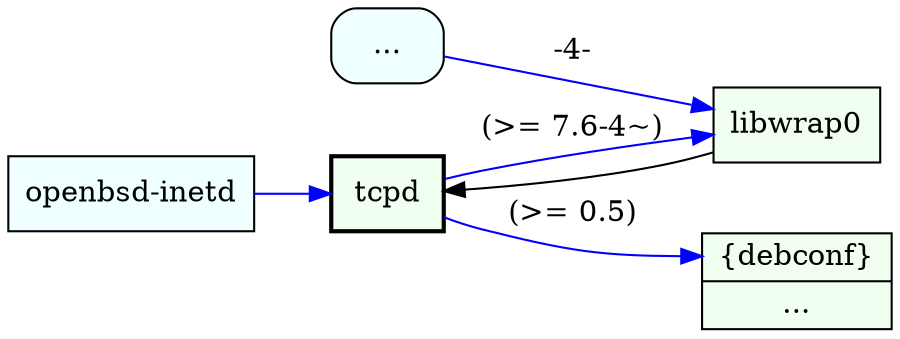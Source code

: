 digraph "tcpd" {
	rankdir=LR;
	node [shape=box];
	"tcpd" -> "libwrap0" [color=blue,label="(>= 7.6-4~)"];
	"libwrap0" -> "tcpd";
	"libwrap0" [style=filled,fillcolor=honeydew];
	"tcpd" -> "alt1":"debconf" [color=blue,label="(>= 0.5)"];
	"openbsd-inetd" -> "tcpd" [color=blue];
	"openbsd-inetd" [style=filled,fillcolor=azure];
	"Rdep-libwrap0" -> "libwrap0"  [label="-4-",color=blue];
	"Rdep-libwrap0" [label="...",style="rounded,filled",fillcolor=azure];
	"tcpd" [style="setlinewidth(2),filled",fillcolor=honeydew];
	alt1 [
		shape = "record"
		style = "filled"
		fillcolor = "honeydew"
		label = "<debconf> \{debconf\} | <other> ..."
	]
}
// Excluded dependencies:
// libc6
